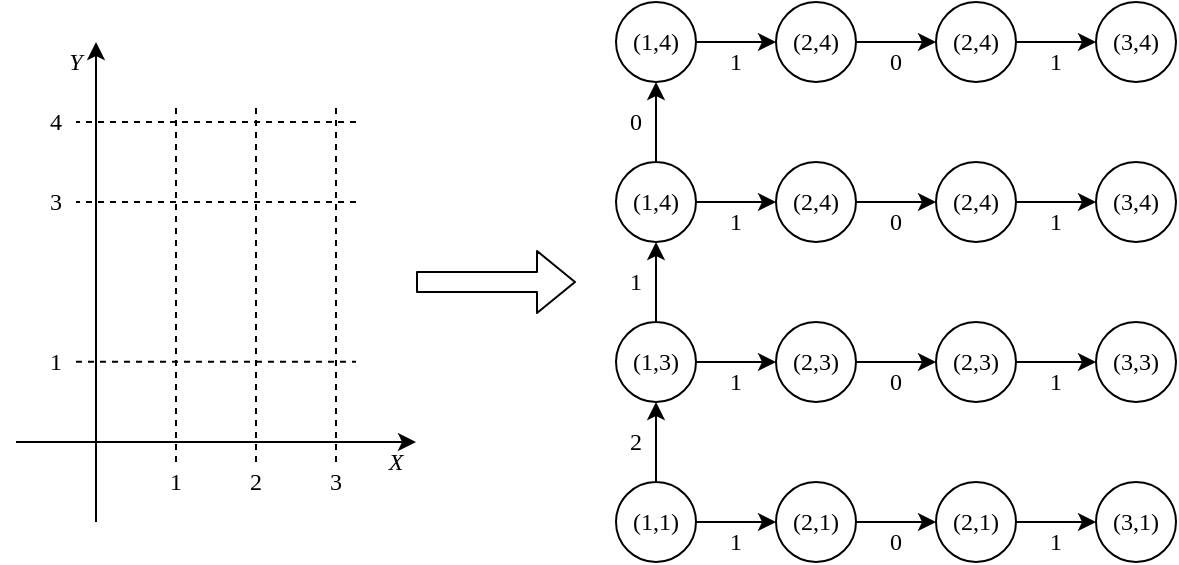 <mxfile version="14.0.1" type="device"><diagram id="OxANAlmH5xtIHmUavKxy" name="Page-1"><mxGraphModel dx="1038" dy="491" grid="1" gridSize="10" guides="1" tooltips="1" connect="1" arrows="1" fold="1" page="1" pageScale="1" pageWidth="827" pageHeight="1169" math="0" shadow="0"><root><mxCell id="0"/><mxCell id="1" parent="0"/><mxCell id="3dYZXdKFHV7ay--0wAnS-1" value="" style="endArrow=classic;html=1;" edge="1" parent="1"><mxGeometry width="50" height="50" relative="1" as="geometry"><mxPoint x="120" y="400" as="sourcePoint"/><mxPoint x="120" y="160" as="targetPoint"/></mxGeometry></mxCell><mxCell id="3dYZXdKFHV7ay--0wAnS-2" value="" style="endArrow=classic;html=1;" edge="1" parent="1"><mxGeometry width="50" height="50" relative="1" as="geometry"><mxPoint x="80" y="360" as="sourcePoint"/><mxPoint x="280" y="360" as="targetPoint"/></mxGeometry></mxCell><mxCell id="3dYZXdKFHV7ay--0wAnS-3" value="" style="shape=flexArrow;endArrow=classic;html=1;" edge="1" parent="1"><mxGeometry width="50" height="50" relative="1" as="geometry"><mxPoint x="280" y="280" as="sourcePoint"/><mxPoint x="360" y="280" as="targetPoint"/></mxGeometry></mxCell><mxCell id="3dYZXdKFHV7ay--0wAnS-25" style="edgeStyle=orthogonalEdgeStyle;rounded=0;orthogonalLoop=1;jettySize=auto;html=1;exitX=0.5;exitY=0;exitDx=0;exitDy=0;entryX=0.5;entryY=1;entryDx=0;entryDy=0;" edge="1" parent="1" source="3dYZXdKFHV7ay--0wAnS-4" target="3dYZXdKFHV7ay--0wAnS-9"><mxGeometry relative="1" as="geometry"/></mxCell><mxCell id="3dYZXdKFHV7ay--0wAnS-26" style="edgeStyle=orthogonalEdgeStyle;rounded=0;orthogonalLoop=1;jettySize=auto;html=1;exitX=1;exitY=0.5;exitDx=0;exitDy=0;entryX=0;entryY=0.5;entryDx=0;entryDy=0;" edge="1" parent="1" source="3dYZXdKFHV7ay--0wAnS-4" target="3dYZXdKFHV7ay--0wAnS-5"><mxGeometry relative="1" as="geometry"/></mxCell><mxCell id="3dYZXdKFHV7ay--0wAnS-4" value="&lt;p&gt;(1,1)&lt;/p&gt;" style="ellipse;whiteSpace=wrap;html=1;aspect=fixed;fontFamily=Times New Roman;" vertex="1" parent="1"><mxGeometry x="380" y="380" width="40" height="40" as="geometry"/></mxCell><mxCell id="3dYZXdKFHV7ay--0wAnS-27" style="edgeStyle=orthogonalEdgeStyle;rounded=0;orthogonalLoop=1;jettySize=auto;html=1;exitX=1;exitY=0.5;exitDx=0;exitDy=0;entryX=0;entryY=0.5;entryDx=0;entryDy=0;" edge="1" parent="1" source="3dYZXdKFHV7ay--0wAnS-5" target="3dYZXdKFHV7ay--0wAnS-6"><mxGeometry relative="1" as="geometry"/></mxCell><mxCell id="3dYZXdKFHV7ay--0wAnS-5" value="&lt;span&gt;(2,1)&lt;/span&gt;" style="ellipse;whiteSpace=wrap;html=1;aspect=fixed;fontFamily=Times New Roman;" vertex="1" parent="1"><mxGeometry x="460" y="380" width="40" height="40" as="geometry"/></mxCell><mxCell id="3dYZXdKFHV7ay--0wAnS-28" style="edgeStyle=orthogonalEdgeStyle;rounded=0;orthogonalLoop=1;jettySize=auto;html=1;exitX=1;exitY=0.5;exitDx=0;exitDy=0;entryX=0;entryY=0.5;entryDx=0;entryDy=0;" edge="1" parent="1" source="3dYZXdKFHV7ay--0wAnS-6" target="3dYZXdKFHV7ay--0wAnS-7"><mxGeometry relative="1" as="geometry"/></mxCell><mxCell id="3dYZXdKFHV7ay--0wAnS-6" value="&lt;span&gt;(2,1)&lt;/span&gt;" style="ellipse;whiteSpace=wrap;html=1;aspect=fixed;fontFamily=Times New Roman;" vertex="1" parent="1"><mxGeometry x="540" y="380" width="40" height="40" as="geometry"/></mxCell><mxCell id="3dYZXdKFHV7ay--0wAnS-7" value="&lt;span&gt;(3,1)&lt;/span&gt;" style="ellipse;whiteSpace=wrap;html=1;aspect=fixed;fontFamily=Times New Roman;" vertex="1" parent="1"><mxGeometry x="620" y="380" width="40" height="40" as="geometry"/></mxCell><mxCell id="3dYZXdKFHV7ay--0wAnS-29" style="edgeStyle=orthogonalEdgeStyle;rounded=0;orthogonalLoop=1;jettySize=auto;html=1;exitX=1;exitY=0.5;exitDx=0;exitDy=0;entryX=0;entryY=0.5;entryDx=0;entryDy=0;" edge="1" parent="1" source="3dYZXdKFHV7ay--0wAnS-9" target="3dYZXdKFHV7ay--0wAnS-10"><mxGeometry relative="1" as="geometry"/></mxCell><mxCell id="3dYZXdKFHV7ay--0wAnS-32" style="edgeStyle=orthogonalEdgeStyle;rounded=0;orthogonalLoop=1;jettySize=auto;html=1;exitX=0.5;exitY=0;exitDx=0;exitDy=0;entryX=0.5;entryY=1;entryDx=0;entryDy=0;" edge="1" parent="1" source="3dYZXdKFHV7ay--0wAnS-9" target="3dYZXdKFHV7ay--0wAnS-13"><mxGeometry relative="1" as="geometry"/></mxCell><mxCell id="3dYZXdKFHV7ay--0wAnS-9" value="&lt;span&gt;(1,3)&lt;/span&gt;" style="ellipse;whiteSpace=wrap;html=1;aspect=fixed;fontFamily=Times New Roman;" vertex="1" parent="1"><mxGeometry x="380" y="300" width="40" height="40" as="geometry"/></mxCell><mxCell id="3dYZXdKFHV7ay--0wAnS-30" style="edgeStyle=orthogonalEdgeStyle;rounded=0;orthogonalLoop=1;jettySize=auto;html=1;exitX=1;exitY=0.5;exitDx=0;exitDy=0;entryX=0;entryY=0.5;entryDx=0;entryDy=0;" edge="1" parent="1" source="3dYZXdKFHV7ay--0wAnS-10" target="3dYZXdKFHV7ay--0wAnS-11"><mxGeometry relative="1" as="geometry"/></mxCell><mxCell id="3dYZXdKFHV7ay--0wAnS-10" value="&lt;span&gt;(2,3)&lt;/span&gt;" style="ellipse;whiteSpace=wrap;html=1;aspect=fixed;fontFamily=Times New Roman;" vertex="1" parent="1"><mxGeometry x="460" y="300" width="40" height="40" as="geometry"/></mxCell><mxCell id="3dYZXdKFHV7ay--0wAnS-31" style="edgeStyle=orthogonalEdgeStyle;rounded=0;orthogonalLoop=1;jettySize=auto;html=1;exitX=1;exitY=0.5;exitDx=0;exitDy=0;entryX=0;entryY=0.5;entryDx=0;entryDy=0;" edge="1" parent="1" source="3dYZXdKFHV7ay--0wAnS-11" target="3dYZXdKFHV7ay--0wAnS-12"><mxGeometry relative="1" as="geometry"/></mxCell><mxCell id="3dYZXdKFHV7ay--0wAnS-11" value="&lt;span&gt;(2,3)&lt;/span&gt;" style="ellipse;whiteSpace=wrap;html=1;aspect=fixed;fontFamily=Times New Roman;" vertex="1" parent="1"><mxGeometry x="540" y="300" width="40" height="40" as="geometry"/></mxCell><mxCell id="3dYZXdKFHV7ay--0wAnS-12" value="&lt;span&gt;(3,3)&lt;/span&gt;" style="ellipse;whiteSpace=wrap;html=1;aspect=fixed;fontFamily=Times New Roman;" vertex="1" parent="1"><mxGeometry x="620" y="300" width="40" height="40" as="geometry"/></mxCell><mxCell id="3dYZXdKFHV7ay--0wAnS-33" style="edgeStyle=orthogonalEdgeStyle;rounded=0;orthogonalLoop=1;jettySize=auto;html=1;exitX=0.5;exitY=0;exitDx=0;exitDy=0;entryX=0.5;entryY=1;entryDx=0;entryDy=0;" edge="1" parent="1" source="3dYZXdKFHV7ay--0wAnS-13" target="3dYZXdKFHV7ay--0wAnS-17"><mxGeometry relative="1" as="geometry"/></mxCell><mxCell id="3dYZXdKFHV7ay--0wAnS-34" style="edgeStyle=orthogonalEdgeStyle;rounded=0;orthogonalLoop=1;jettySize=auto;html=1;exitX=1;exitY=0.5;exitDx=0;exitDy=0;entryX=0;entryY=0.5;entryDx=0;entryDy=0;" edge="1" parent="1" source="3dYZXdKFHV7ay--0wAnS-13" target="3dYZXdKFHV7ay--0wAnS-14"><mxGeometry relative="1" as="geometry"/></mxCell><mxCell id="3dYZXdKFHV7ay--0wAnS-13" value="&lt;span&gt;(1,4)&lt;/span&gt;" style="ellipse;whiteSpace=wrap;html=1;aspect=fixed;fontFamily=Times New Roman;" vertex="1" parent="1"><mxGeometry x="380" y="220" width="40" height="40" as="geometry"/></mxCell><mxCell id="3dYZXdKFHV7ay--0wAnS-38" style="edgeStyle=orthogonalEdgeStyle;rounded=0;orthogonalLoop=1;jettySize=auto;html=1;exitX=1;exitY=0.5;exitDx=0;exitDy=0;entryX=0;entryY=0.5;entryDx=0;entryDy=0;" edge="1" parent="1" source="3dYZXdKFHV7ay--0wAnS-14" target="3dYZXdKFHV7ay--0wAnS-15"><mxGeometry relative="1" as="geometry"/></mxCell><mxCell id="3dYZXdKFHV7ay--0wAnS-14" value="&lt;span&gt;(2,4)&lt;/span&gt;" style="ellipse;whiteSpace=wrap;html=1;aspect=fixed;fontFamily=Times New Roman;" vertex="1" parent="1"><mxGeometry x="460" y="220" width="40" height="40" as="geometry"/></mxCell><mxCell id="3dYZXdKFHV7ay--0wAnS-39" style="edgeStyle=orthogonalEdgeStyle;rounded=0;orthogonalLoop=1;jettySize=auto;html=1;exitX=1;exitY=0.5;exitDx=0;exitDy=0;entryX=0;entryY=0.5;entryDx=0;entryDy=0;" edge="1" parent="1" source="3dYZXdKFHV7ay--0wAnS-15" target="3dYZXdKFHV7ay--0wAnS-16"><mxGeometry relative="1" as="geometry"/></mxCell><mxCell id="3dYZXdKFHV7ay--0wAnS-15" value="&lt;span&gt;(2,4)&lt;/span&gt;" style="ellipse;whiteSpace=wrap;html=1;aspect=fixed;fontFamily=Times New Roman;" vertex="1" parent="1"><mxGeometry x="540" y="220" width="40" height="40" as="geometry"/></mxCell><mxCell id="3dYZXdKFHV7ay--0wAnS-16" value="&lt;span&gt;(3,4)&lt;br&gt;&lt;/span&gt;" style="ellipse;whiteSpace=wrap;html=1;aspect=fixed;fontFamily=Times New Roman;" vertex="1" parent="1"><mxGeometry x="620" y="220" width="40" height="40" as="geometry"/></mxCell><mxCell id="3dYZXdKFHV7ay--0wAnS-35" style="edgeStyle=orthogonalEdgeStyle;rounded=0;orthogonalLoop=1;jettySize=auto;html=1;exitX=1;exitY=0.5;exitDx=0;exitDy=0;entryX=0;entryY=0.5;entryDx=0;entryDy=0;" edge="1" parent="1" source="3dYZXdKFHV7ay--0wAnS-17" target="3dYZXdKFHV7ay--0wAnS-18"><mxGeometry relative="1" as="geometry"/></mxCell><mxCell id="3dYZXdKFHV7ay--0wAnS-17" value="&lt;span&gt;(1,4)&lt;/span&gt;" style="ellipse;whiteSpace=wrap;html=1;aspect=fixed;fontFamily=Times New Roman;" vertex="1" parent="1"><mxGeometry x="380" y="140" width="40" height="40" as="geometry"/></mxCell><mxCell id="3dYZXdKFHV7ay--0wAnS-36" style="edgeStyle=orthogonalEdgeStyle;rounded=0;orthogonalLoop=1;jettySize=auto;html=1;exitX=1;exitY=0.5;exitDx=0;exitDy=0;entryX=0;entryY=0.5;entryDx=0;entryDy=0;" edge="1" parent="1" source="3dYZXdKFHV7ay--0wAnS-18" target="3dYZXdKFHV7ay--0wAnS-19"><mxGeometry relative="1" as="geometry"/></mxCell><mxCell id="3dYZXdKFHV7ay--0wAnS-18" value="&lt;span&gt;(2,4)&lt;/span&gt;" style="ellipse;whiteSpace=wrap;html=1;aspect=fixed;fontFamily=Times New Roman;" vertex="1" parent="1"><mxGeometry x="460" y="140" width="40" height="40" as="geometry"/></mxCell><mxCell id="3dYZXdKFHV7ay--0wAnS-37" style="edgeStyle=orthogonalEdgeStyle;rounded=0;orthogonalLoop=1;jettySize=auto;html=1;exitX=1;exitY=0.5;exitDx=0;exitDy=0;entryX=0;entryY=0.5;entryDx=0;entryDy=0;" edge="1" parent="1" source="3dYZXdKFHV7ay--0wAnS-19" target="3dYZXdKFHV7ay--0wAnS-20"><mxGeometry relative="1" as="geometry"/></mxCell><mxCell id="3dYZXdKFHV7ay--0wAnS-19" value="&lt;span&gt;(2,4)&lt;/span&gt;" style="ellipse;whiteSpace=wrap;html=1;aspect=fixed;fontFamily=Times New Roman;" vertex="1" parent="1"><mxGeometry x="540" y="140" width="40" height="40" as="geometry"/></mxCell><mxCell id="3dYZXdKFHV7ay--0wAnS-20" value="&lt;span&gt;(3,4)&lt;/span&gt;" style="ellipse;whiteSpace=wrap;html=1;aspect=fixed;fontFamily=Times New Roman;" vertex="1" parent="1"><mxGeometry x="620" y="140" width="40" height="40" as="geometry"/></mxCell><mxCell id="3dYZXdKFHV7ay--0wAnS-42" value="" style="endArrow=none;dashed=1;html=1;" edge="1" parent="1"><mxGeometry width="50" height="50" relative="1" as="geometry"><mxPoint x="160" y="370" as="sourcePoint"/><mxPoint x="160" y="190" as="targetPoint"/></mxGeometry></mxCell><mxCell id="3dYZXdKFHV7ay--0wAnS-43" value="" style="endArrow=none;dashed=1;html=1;" edge="1" parent="1"><mxGeometry width="50" height="50" relative="1" as="geometry"><mxPoint x="200" y="370" as="sourcePoint"/><mxPoint x="200" y="190" as="targetPoint"/></mxGeometry></mxCell><mxCell id="3dYZXdKFHV7ay--0wAnS-44" value="" style="endArrow=none;dashed=1;html=1;" edge="1" parent="1"><mxGeometry width="50" height="50" relative="1" as="geometry"><mxPoint x="240" y="370" as="sourcePoint"/><mxPoint x="240" y="190" as="targetPoint"/></mxGeometry></mxCell><mxCell id="3dYZXdKFHV7ay--0wAnS-45" value="" style="endArrow=none;dashed=1;html=1;" edge="1" parent="1"><mxGeometry width="50" height="50" relative="1" as="geometry"><mxPoint x="110" y="319.83" as="sourcePoint"/><mxPoint x="250" y="319.83" as="targetPoint"/></mxGeometry></mxCell><mxCell id="3dYZXdKFHV7ay--0wAnS-46" value="" style="endArrow=none;dashed=1;html=1;" edge="1" parent="1"><mxGeometry width="50" height="50" relative="1" as="geometry"><mxPoint x="250" y="240" as="sourcePoint"/><mxPoint x="110" y="240" as="targetPoint"/></mxGeometry></mxCell><mxCell id="3dYZXdKFHV7ay--0wAnS-47" value="" style="endArrow=none;dashed=1;html=1;" edge="1" parent="1"><mxGeometry width="50" height="50" relative="1" as="geometry"><mxPoint x="250" y="200" as="sourcePoint"/><mxPoint x="110" y="200" as="targetPoint"/></mxGeometry></mxCell><mxCell id="3dYZXdKFHV7ay--0wAnS-48" value="X" style="text;html=1;strokeColor=none;fillColor=none;align=center;verticalAlign=middle;whiteSpace=wrap;rounded=0;fontFamily=Times New Roman;fontStyle=2" vertex="1" parent="1"><mxGeometry x="260" y="360" width="20" height="20" as="geometry"/></mxCell><mxCell id="3dYZXdKFHV7ay--0wAnS-49" value="Y" style="text;html=1;strokeColor=none;fillColor=none;align=center;verticalAlign=middle;whiteSpace=wrap;rounded=0;fontFamily=Times New Roman;fontStyle=2" vertex="1" parent="1"><mxGeometry x="100" y="160" width="20" height="20" as="geometry"/></mxCell><mxCell id="3dYZXdKFHV7ay--0wAnS-50" value="1" style="text;html=1;strokeColor=none;fillColor=none;align=center;verticalAlign=middle;whiteSpace=wrap;rounded=0;fontFamily=Times New Roman;fontStyle=0" vertex="1" parent="1"><mxGeometry x="150" y="370" width="20" height="20" as="geometry"/></mxCell><mxCell id="3dYZXdKFHV7ay--0wAnS-52" value="3" style="text;html=1;strokeColor=none;fillColor=none;align=center;verticalAlign=middle;whiteSpace=wrap;rounded=0;fontFamily=Times New Roman;fontStyle=0" vertex="1" parent="1"><mxGeometry x="230" y="370" width="20" height="20" as="geometry"/></mxCell><mxCell id="3dYZXdKFHV7ay--0wAnS-53" value="1" style="text;html=1;strokeColor=none;fillColor=none;align=center;verticalAlign=middle;whiteSpace=wrap;rounded=0;fontFamily=Times New Roman;fontStyle=0" vertex="1" parent="1"><mxGeometry x="90" y="310" width="20" height="20" as="geometry"/></mxCell><mxCell id="3dYZXdKFHV7ay--0wAnS-55" value="3" style="text;html=1;strokeColor=none;fillColor=none;align=center;verticalAlign=middle;whiteSpace=wrap;rounded=0;fontFamily=Times New Roman;fontStyle=0" vertex="1" parent="1"><mxGeometry x="90" y="230" width="20" height="20" as="geometry"/></mxCell><mxCell id="3dYZXdKFHV7ay--0wAnS-56" value="4" style="text;html=1;strokeColor=none;fillColor=none;align=center;verticalAlign=middle;whiteSpace=wrap;rounded=0;fontFamily=Times New Roman;fontStyle=0" vertex="1" parent="1"><mxGeometry x="90" y="190" width="20" height="20" as="geometry"/></mxCell><mxCell id="3dYZXdKFHV7ay--0wAnS-57" value="2" style="text;html=1;strokeColor=none;fillColor=none;align=center;verticalAlign=middle;whiteSpace=wrap;rounded=0;fontFamily=Times New Roman;fontStyle=0" vertex="1" parent="1"><mxGeometry x="190" y="370" width="20" height="20" as="geometry"/></mxCell><mxCell id="3dYZXdKFHV7ay--0wAnS-59" value="2" style="text;html=1;strokeColor=none;fillColor=none;align=center;verticalAlign=middle;whiteSpace=wrap;rounded=0;fontFamily=Times New Roman;" vertex="1" parent="1"><mxGeometry x="380" y="350" width="20" height="20" as="geometry"/></mxCell><mxCell id="3dYZXdKFHV7ay--0wAnS-60" value="1" style="text;html=1;strokeColor=none;fillColor=none;align=center;verticalAlign=middle;whiteSpace=wrap;rounded=0;fontFamily=Times New Roman;" vertex="1" parent="1"><mxGeometry x="380" y="270" width="20" height="20" as="geometry"/></mxCell><mxCell id="3dYZXdKFHV7ay--0wAnS-62" value="0" style="text;html=1;strokeColor=none;fillColor=none;align=center;verticalAlign=middle;whiteSpace=wrap;rounded=0;fontFamily=Times New Roman;" vertex="1" parent="1"><mxGeometry x="380" y="190" width="20" height="20" as="geometry"/></mxCell><mxCell id="3dYZXdKFHV7ay--0wAnS-63" value="1" style="text;html=1;strokeColor=none;fillColor=none;align=center;verticalAlign=middle;whiteSpace=wrap;rounded=0;fontFamily=Times New Roman;" vertex="1" parent="1"><mxGeometry x="430" y="400" width="20" height="20" as="geometry"/></mxCell><mxCell id="3dYZXdKFHV7ay--0wAnS-64" value="1" style="text;html=1;strokeColor=none;fillColor=none;align=center;verticalAlign=middle;whiteSpace=wrap;rounded=0;fontFamily=Times New Roman;" vertex="1" parent="1"><mxGeometry x="590" y="400" width="20" height="20" as="geometry"/></mxCell><mxCell id="3dYZXdKFHV7ay--0wAnS-65" value="1" style="text;html=1;strokeColor=none;fillColor=none;align=center;verticalAlign=middle;whiteSpace=wrap;rounded=0;fontFamily=Times New Roman;" vertex="1" parent="1"><mxGeometry x="430" y="320" width="20" height="20" as="geometry"/></mxCell><mxCell id="3dYZXdKFHV7ay--0wAnS-66" value="1" style="text;html=1;strokeColor=none;fillColor=none;align=center;verticalAlign=middle;whiteSpace=wrap;rounded=0;fontFamily=Times New Roman;" vertex="1" parent="1"><mxGeometry x="590" y="320" width="20" height="20" as="geometry"/></mxCell><mxCell id="3dYZXdKFHV7ay--0wAnS-67" value="1" style="text;html=1;strokeColor=none;fillColor=none;align=center;verticalAlign=middle;whiteSpace=wrap;rounded=0;fontFamily=Times New Roman;" vertex="1" parent="1"><mxGeometry x="430" y="240" width="20" height="20" as="geometry"/></mxCell><mxCell id="3dYZXdKFHV7ay--0wAnS-68" value="1" style="text;html=1;strokeColor=none;fillColor=none;align=center;verticalAlign=middle;whiteSpace=wrap;rounded=0;fontFamily=Times New Roman;" vertex="1" parent="1"><mxGeometry x="590" y="240" width="20" height="20" as="geometry"/></mxCell><mxCell id="3dYZXdKFHV7ay--0wAnS-69" value="1" style="text;html=1;strokeColor=none;fillColor=none;align=center;verticalAlign=middle;whiteSpace=wrap;rounded=0;fontFamily=Times New Roman;" vertex="1" parent="1"><mxGeometry x="430" y="160" width="20" height="20" as="geometry"/></mxCell><mxCell id="3dYZXdKFHV7ay--0wAnS-70" value="1" style="text;html=1;strokeColor=none;fillColor=none;align=center;verticalAlign=middle;whiteSpace=wrap;rounded=0;fontFamily=Times New Roman;" vertex="1" parent="1"><mxGeometry x="590" y="160" width="20" height="20" as="geometry"/></mxCell><mxCell id="3dYZXdKFHV7ay--0wAnS-71" value="0" style="text;html=1;strokeColor=none;fillColor=none;align=center;verticalAlign=middle;whiteSpace=wrap;rounded=0;fontFamily=Times New Roman;" vertex="1" parent="1"><mxGeometry x="510" y="160" width="20" height="20" as="geometry"/></mxCell><mxCell id="3dYZXdKFHV7ay--0wAnS-72" value="0" style="text;html=1;strokeColor=none;fillColor=none;align=center;verticalAlign=middle;whiteSpace=wrap;rounded=0;fontFamily=Times New Roman;" vertex="1" parent="1"><mxGeometry x="510" y="240" width="20" height="20" as="geometry"/></mxCell><mxCell id="3dYZXdKFHV7ay--0wAnS-73" value="0" style="text;html=1;strokeColor=none;fillColor=none;align=center;verticalAlign=middle;whiteSpace=wrap;rounded=0;fontFamily=Times New Roman;" vertex="1" parent="1"><mxGeometry x="510" y="320" width="20" height="20" as="geometry"/></mxCell><mxCell id="3dYZXdKFHV7ay--0wAnS-74" value="0" style="text;html=1;strokeColor=none;fillColor=none;align=center;verticalAlign=middle;whiteSpace=wrap;rounded=0;fontFamily=Times New Roman;" vertex="1" parent="1"><mxGeometry x="510" y="400" width="20" height="20" as="geometry"/></mxCell></root></mxGraphModel></diagram></mxfile>
